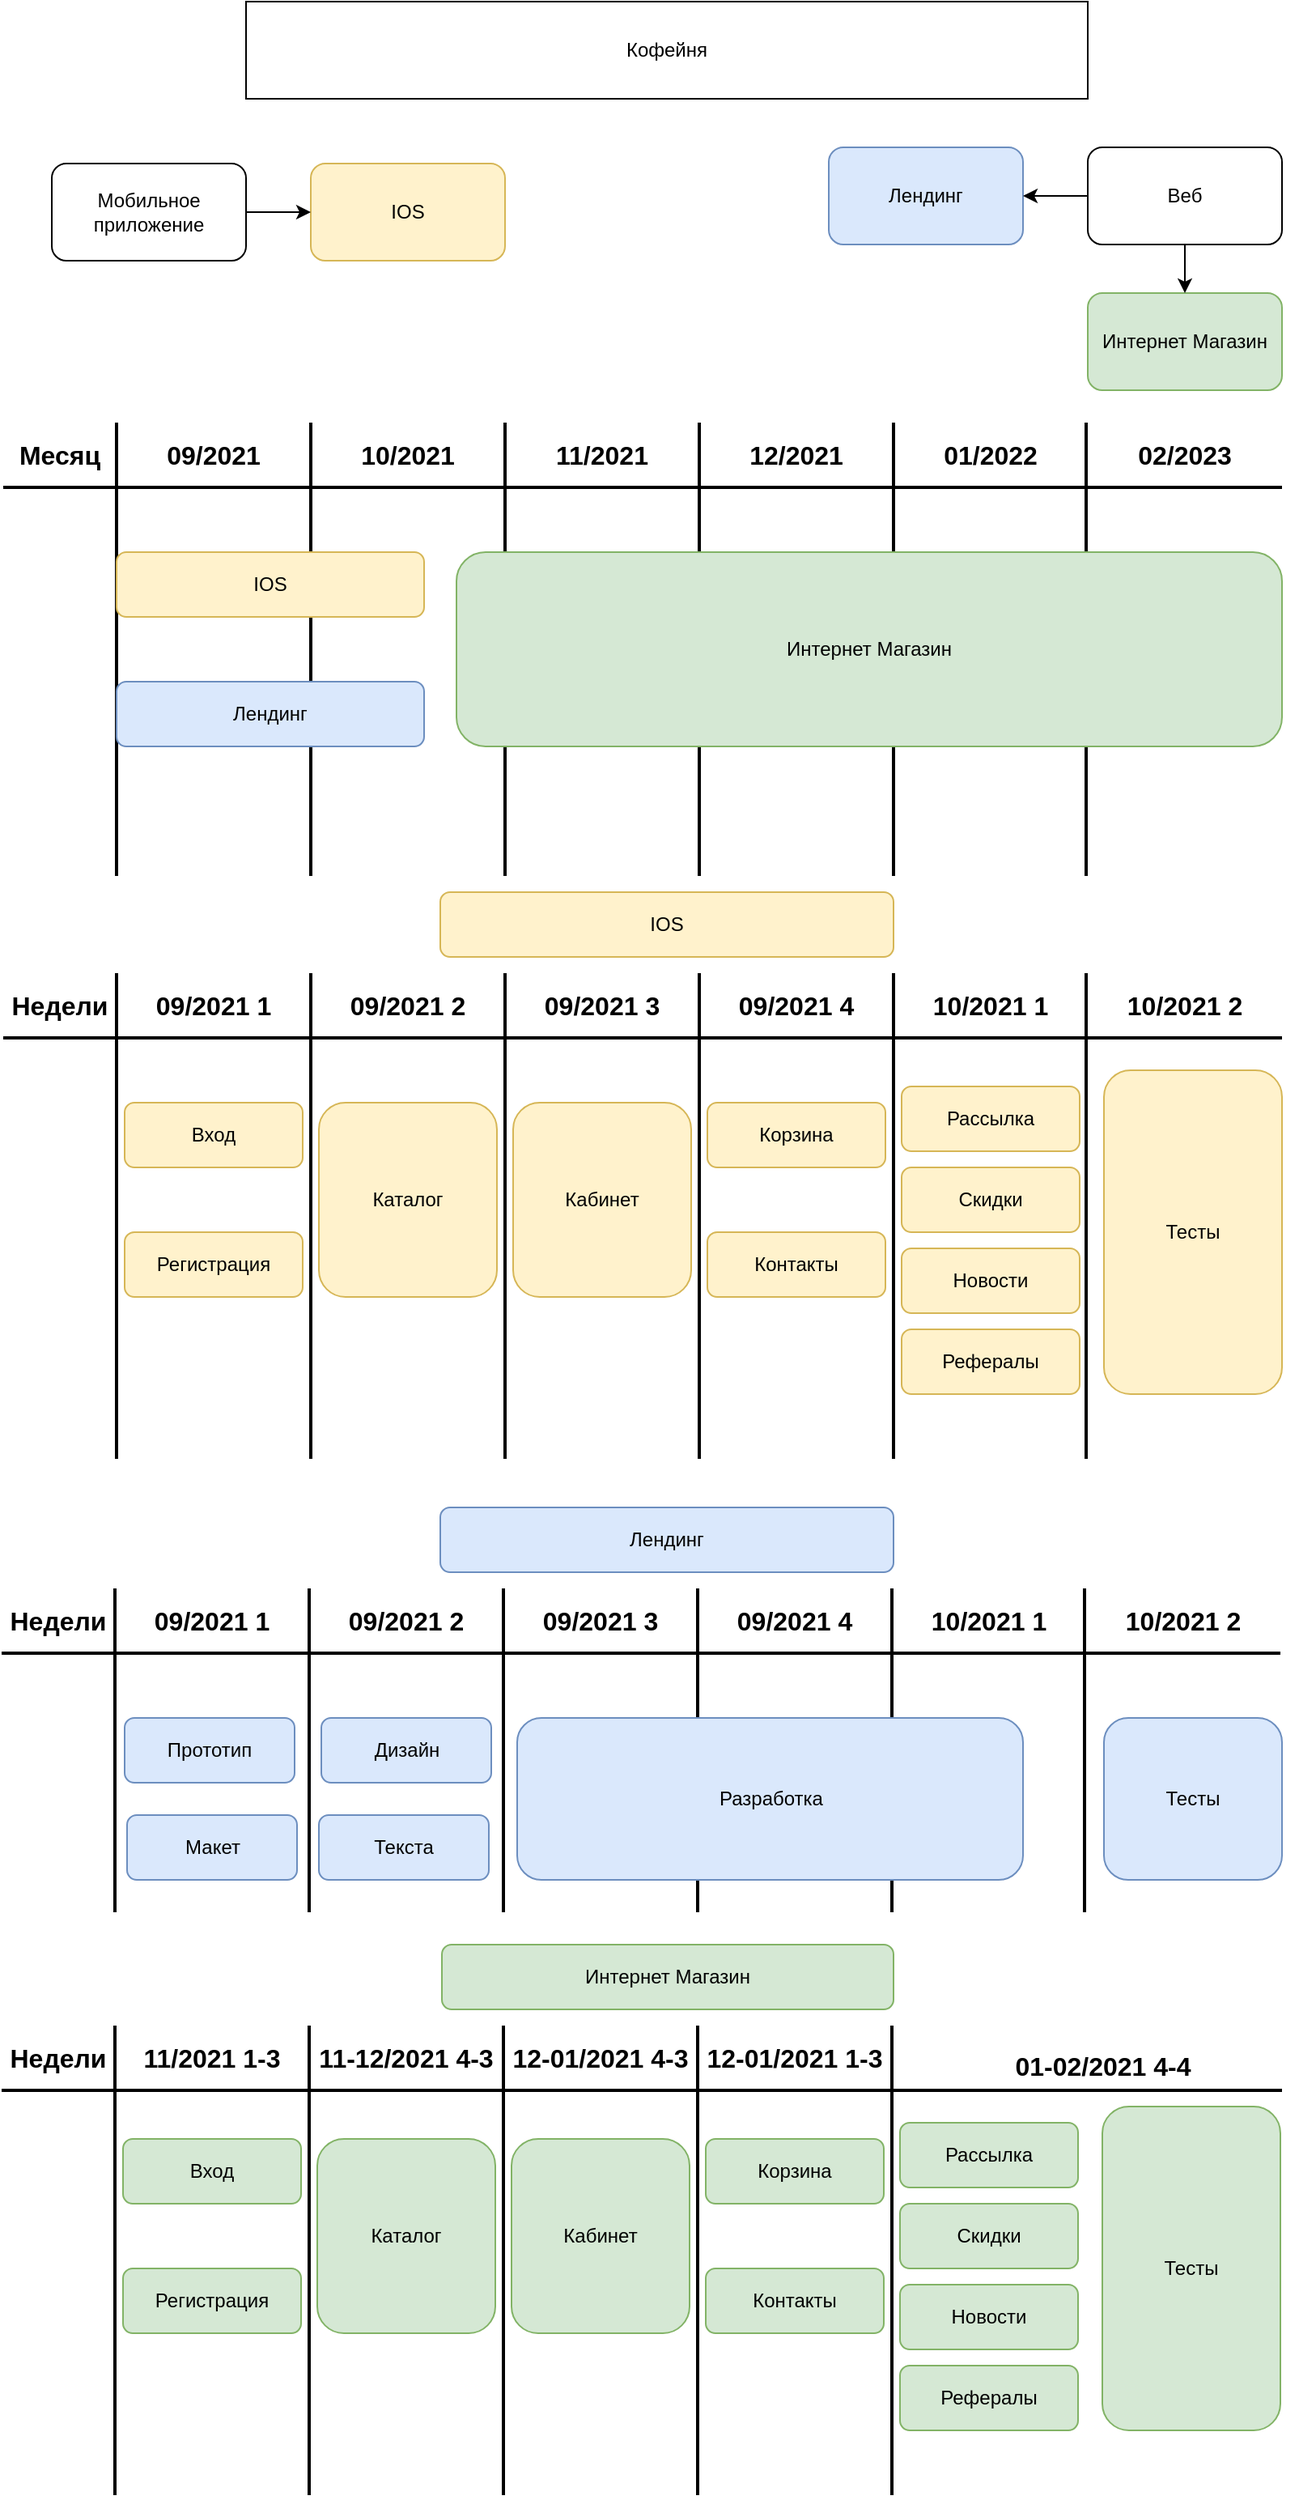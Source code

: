 <mxfile version="15.2.9" type="github">
  <diagram id="-hn5NZ6zdEqaLnMEhqdJ" name="Page-1">
    <mxGraphModel dx="1422" dy="794" grid="1" gridSize="10" guides="1" tooltips="1" connect="1" arrows="1" fold="1" page="1" pageScale="1" pageWidth="827" pageHeight="1169" math="0" shadow="0">
      <root>
        <mxCell id="0" />
        <mxCell id="1" parent="0" />
        <mxCell id="6i9DwoqVIKGJww_wzSM7-1" value="Кофейня" style="rounded=0;whiteSpace=wrap;html=1;" vertex="1" parent="1">
          <mxGeometry x="160" y="20" width="520" height="60" as="geometry" />
        </mxCell>
        <mxCell id="6i9DwoqVIKGJww_wzSM7-2" value="Мобильное приложение" style="rounded=1;whiteSpace=wrap;html=1;" vertex="1" parent="1">
          <mxGeometry x="40" y="120" width="120" height="60" as="geometry" />
        </mxCell>
        <mxCell id="6i9DwoqVIKGJww_wzSM7-3" value="Веб" style="rounded=1;whiteSpace=wrap;html=1;" vertex="1" parent="1">
          <mxGeometry x="680" y="110" width="120" height="60" as="geometry" />
        </mxCell>
        <mxCell id="6i9DwoqVIKGJww_wzSM7-5" value="IOS" style="rounded=1;whiteSpace=wrap;html=1;fillColor=#fff2cc;strokeColor=#d6b656;" vertex="1" parent="1">
          <mxGeometry x="200" y="120" width="120" height="60" as="geometry" />
        </mxCell>
        <mxCell id="6i9DwoqVIKGJww_wzSM7-6" value="Лендинг" style="rounded=1;whiteSpace=wrap;html=1;fillColor=#dae8fc;strokeColor=#6c8ebf;" vertex="1" parent="1">
          <mxGeometry x="520" y="110" width="120" height="60" as="geometry" />
        </mxCell>
        <mxCell id="6i9DwoqVIKGJww_wzSM7-7" value="Интернет Магазин" style="rounded=1;whiteSpace=wrap;html=1;fillColor=#d5e8d4;strokeColor=#82b366;" vertex="1" parent="1">
          <mxGeometry x="680" y="200" width="120" height="60" as="geometry" />
        </mxCell>
        <mxCell id="6i9DwoqVIKGJww_wzSM7-8" value="" style="endArrow=classic;html=1;exitX=1;exitY=0.5;exitDx=0;exitDy=0;entryX=0;entryY=0.5;entryDx=0;entryDy=0;" edge="1" parent="1" source="6i9DwoqVIKGJww_wzSM7-2" target="6i9DwoqVIKGJww_wzSM7-5">
          <mxGeometry width="50" height="50" relative="1" as="geometry">
            <mxPoint x="390" y="230" as="sourcePoint" />
            <mxPoint x="440" y="180" as="targetPoint" />
          </mxGeometry>
        </mxCell>
        <mxCell id="6i9DwoqVIKGJww_wzSM7-9" value="" style="endArrow=classic;html=1;exitX=0;exitY=0.5;exitDx=0;exitDy=0;" edge="1" parent="1" source="6i9DwoqVIKGJww_wzSM7-3">
          <mxGeometry width="50" height="50" relative="1" as="geometry">
            <mxPoint x="170" y="160" as="sourcePoint" />
            <mxPoint x="640" y="140" as="targetPoint" />
          </mxGeometry>
        </mxCell>
        <mxCell id="6i9DwoqVIKGJww_wzSM7-10" value="" style="endArrow=classic;html=1;exitX=0.5;exitY=1;exitDx=0;exitDy=0;entryX=0.5;entryY=0;entryDx=0;entryDy=0;" edge="1" parent="1" source="6i9DwoqVIKGJww_wzSM7-3" target="6i9DwoqVIKGJww_wzSM7-7">
          <mxGeometry width="50" height="50" relative="1" as="geometry">
            <mxPoint x="690" y="150" as="sourcePoint" />
            <mxPoint x="650" y="150" as="targetPoint" />
          </mxGeometry>
        </mxCell>
        <mxCell id="6i9DwoqVIKGJww_wzSM7-11" value="" style="endArrow=none;html=1;strokeWidth=2;exitX=0;exitY=1;exitDx=0;exitDy=0;entryX=1;entryY=1;entryDx=0;entryDy=0;" edge="1" parent="1" source="6i9DwoqVIKGJww_wzSM7-18" target="6i9DwoqVIKGJww_wzSM7-26">
          <mxGeometry width="50" height="50" relative="1" as="geometry">
            <mxPoint y="320" as="sourcePoint" />
            <mxPoint x="820" y="320" as="targetPoint" />
          </mxGeometry>
        </mxCell>
        <mxCell id="6i9DwoqVIKGJww_wzSM7-12" value="" style="endArrow=none;html=1;strokeWidth=2;" edge="1" parent="1">
          <mxGeometry width="50" height="50" relative="1" as="geometry">
            <mxPoint x="80" y="280" as="sourcePoint" />
            <mxPoint x="80" y="560" as="targetPoint" />
          </mxGeometry>
        </mxCell>
        <mxCell id="6i9DwoqVIKGJww_wzSM7-13" value="" style="endArrow=none;html=1;strokeWidth=2;" edge="1" parent="1">
          <mxGeometry width="50" height="50" relative="1" as="geometry">
            <mxPoint x="200" y="280" as="sourcePoint" />
            <mxPoint x="200" y="560" as="targetPoint" />
          </mxGeometry>
        </mxCell>
        <mxCell id="6i9DwoqVIKGJww_wzSM7-14" value="" style="endArrow=none;html=1;strokeWidth=2;" edge="1" parent="1">
          <mxGeometry width="50" height="50" relative="1" as="geometry">
            <mxPoint x="320" y="280" as="sourcePoint" />
            <mxPoint x="320" y="560" as="targetPoint" />
          </mxGeometry>
        </mxCell>
        <mxCell id="6i9DwoqVIKGJww_wzSM7-15" value="" style="endArrow=none;html=1;strokeWidth=2;" edge="1" parent="1">
          <mxGeometry width="50" height="50" relative="1" as="geometry">
            <mxPoint x="440" y="280" as="sourcePoint" />
            <mxPoint x="440" y="560" as="targetPoint" />
          </mxGeometry>
        </mxCell>
        <mxCell id="6i9DwoqVIKGJww_wzSM7-16" value="" style="endArrow=none;html=1;strokeWidth=2;" edge="1" parent="1">
          <mxGeometry width="50" height="50" relative="1" as="geometry">
            <mxPoint x="560" y="280" as="sourcePoint" />
            <mxPoint x="560" y="560" as="targetPoint" />
          </mxGeometry>
        </mxCell>
        <mxCell id="6i9DwoqVIKGJww_wzSM7-17" value="" style="endArrow=none;html=1;strokeWidth=2;" edge="1" parent="1">
          <mxGeometry width="50" height="50" relative="1" as="geometry">
            <mxPoint x="679" y="280" as="sourcePoint" />
            <mxPoint x="679" y="560" as="targetPoint" />
          </mxGeometry>
        </mxCell>
        <mxCell id="6i9DwoqVIKGJww_wzSM7-18" value="Месяц" style="text;html=1;strokeColor=none;fillColor=none;align=center;verticalAlign=middle;whiteSpace=wrap;rounded=0;fontSize=16;fontStyle=1" vertex="1" parent="1">
          <mxGeometry x="10" y="280" width="70" height="40" as="geometry" />
        </mxCell>
        <mxCell id="6i9DwoqVIKGJww_wzSM7-20" value="09/2021" style="text;html=1;strokeColor=none;fillColor=none;align=center;verticalAlign=middle;whiteSpace=wrap;rounded=0;fontSize=16;fontStyle=1" vertex="1" parent="1">
          <mxGeometry x="80" y="280" width="120" height="40" as="geometry" />
        </mxCell>
        <mxCell id="6i9DwoqVIKGJww_wzSM7-22" value="11/2021" style="text;html=1;strokeColor=none;fillColor=none;align=center;verticalAlign=middle;whiteSpace=wrap;rounded=0;fontSize=16;fontStyle=1" vertex="1" parent="1">
          <mxGeometry x="320" y="280" width="120" height="40" as="geometry" />
        </mxCell>
        <mxCell id="6i9DwoqVIKGJww_wzSM7-23" value="12/2021" style="text;html=1;strokeColor=none;fillColor=none;align=center;verticalAlign=middle;whiteSpace=wrap;rounded=0;fontSize=16;fontStyle=1" vertex="1" parent="1">
          <mxGeometry x="440" y="280" width="120" height="40" as="geometry" />
        </mxCell>
        <mxCell id="6i9DwoqVIKGJww_wzSM7-24" value="10/2021" style="text;html=1;strokeColor=none;fillColor=none;align=center;verticalAlign=middle;whiteSpace=wrap;rounded=0;fontSize=16;fontStyle=1" vertex="1" parent="1">
          <mxGeometry x="200" y="280" width="120" height="40" as="geometry" />
        </mxCell>
        <mxCell id="6i9DwoqVIKGJww_wzSM7-25" value="01/2022" style="text;html=1;strokeColor=none;fillColor=none;align=center;verticalAlign=middle;whiteSpace=wrap;rounded=0;fontSize=16;fontStyle=1" vertex="1" parent="1">
          <mxGeometry x="560" y="280" width="120" height="40" as="geometry" />
        </mxCell>
        <mxCell id="6i9DwoqVIKGJww_wzSM7-26" value="02/2023" style="text;html=1;strokeColor=none;fillColor=none;align=center;verticalAlign=middle;whiteSpace=wrap;rounded=0;fontSize=16;fontStyle=1" vertex="1" parent="1">
          <mxGeometry x="680" y="280" width="120" height="40" as="geometry" />
        </mxCell>
        <mxCell id="6i9DwoqVIKGJww_wzSM7-27" value="IOS" style="rounded=1;whiteSpace=wrap;html=1;fillColor=#fff2cc;strokeColor=#d6b656;" vertex="1" parent="1">
          <mxGeometry x="80" y="360" width="190" height="40" as="geometry" />
        </mxCell>
        <mxCell id="6i9DwoqVIKGJww_wzSM7-29" value="Лендинг" style="rounded=1;whiteSpace=wrap;html=1;fillColor=#dae8fc;strokeColor=#6c8ebf;" vertex="1" parent="1">
          <mxGeometry x="80" y="440" width="190" height="40" as="geometry" />
        </mxCell>
        <mxCell id="6i9DwoqVIKGJww_wzSM7-31" value="Интернет Магазин" style="rounded=1;whiteSpace=wrap;html=1;fillColor=#d5e8d4;strokeColor=#82b366;" vertex="1" parent="1">
          <mxGeometry x="290" y="360" width="510" height="120" as="geometry" />
        </mxCell>
        <mxCell id="6i9DwoqVIKGJww_wzSM7-33" value="" style="endArrow=none;html=1;strokeWidth=2;exitX=0;exitY=1;exitDx=0;exitDy=0;entryX=1;entryY=1;entryDx=0;entryDy=0;entryPerimeter=0;" edge="1" parent="1" source="6i9DwoqVIKGJww_wzSM7-40" target="6i9DwoqVIKGJww_wzSM7-46">
          <mxGeometry width="50" height="50" relative="1" as="geometry">
            <mxPoint y="660" as="sourcePoint" />
            <mxPoint x="820" y="660" as="targetPoint" />
          </mxGeometry>
        </mxCell>
        <mxCell id="6i9DwoqVIKGJww_wzSM7-34" value="" style="endArrow=none;html=1;strokeWidth=2;" edge="1" parent="1">
          <mxGeometry width="50" height="50" relative="1" as="geometry">
            <mxPoint x="80" y="620" as="sourcePoint" />
            <mxPoint x="80" y="920" as="targetPoint" />
          </mxGeometry>
        </mxCell>
        <mxCell id="6i9DwoqVIKGJww_wzSM7-35" value="" style="endArrow=none;html=1;strokeWidth=2;" edge="1" parent="1">
          <mxGeometry width="50" height="50" relative="1" as="geometry">
            <mxPoint x="200" y="620" as="sourcePoint" />
            <mxPoint x="200" y="920" as="targetPoint" />
          </mxGeometry>
        </mxCell>
        <mxCell id="6i9DwoqVIKGJww_wzSM7-36" value="" style="endArrow=none;html=1;strokeWidth=2;" edge="1" parent="1">
          <mxGeometry width="50" height="50" relative="1" as="geometry">
            <mxPoint x="320" y="620" as="sourcePoint" />
            <mxPoint x="320" y="920" as="targetPoint" />
          </mxGeometry>
        </mxCell>
        <mxCell id="6i9DwoqVIKGJww_wzSM7-37" value="" style="endArrow=none;html=1;strokeWidth=2;" edge="1" parent="1">
          <mxGeometry width="50" height="50" relative="1" as="geometry">
            <mxPoint x="440" y="620" as="sourcePoint" />
            <mxPoint x="440" y="920" as="targetPoint" />
          </mxGeometry>
        </mxCell>
        <mxCell id="6i9DwoqVIKGJww_wzSM7-38" value="" style="endArrow=none;html=1;strokeWidth=2;" edge="1" parent="1">
          <mxGeometry width="50" height="50" relative="1" as="geometry">
            <mxPoint x="560" y="620" as="sourcePoint" />
            <mxPoint x="560" y="920" as="targetPoint" />
          </mxGeometry>
        </mxCell>
        <mxCell id="6i9DwoqVIKGJww_wzSM7-39" value="" style="endArrow=none;html=1;strokeWidth=2;" edge="1" parent="1">
          <mxGeometry width="50" height="50" relative="1" as="geometry">
            <mxPoint x="679" y="620" as="sourcePoint" />
            <mxPoint x="679" y="920" as="targetPoint" />
          </mxGeometry>
        </mxCell>
        <mxCell id="6i9DwoqVIKGJww_wzSM7-40" value="Недели" style="text;html=1;strokeColor=none;fillColor=none;align=center;verticalAlign=middle;whiteSpace=wrap;rounded=0;fontSize=16;fontStyle=1" vertex="1" parent="1">
          <mxGeometry x="10" y="620" width="70" height="40" as="geometry" />
        </mxCell>
        <mxCell id="6i9DwoqVIKGJww_wzSM7-41" value="09/2021 1" style="text;html=1;strokeColor=none;fillColor=none;align=center;verticalAlign=middle;whiteSpace=wrap;rounded=0;fontSize=16;fontStyle=1" vertex="1" parent="1">
          <mxGeometry x="80" y="620" width="120" height="40" as="geometry" />
        </mxCell>
        <mxCell id="6i9DwoqVIKGJww_wzSM7-42" value="09/2021 3" style="text;html=1;strokeColor=none;fillColor=none;align=center;verticalAlign=middle;whiteSpace=wrap;rounded=0;fontSize=16;fontStyle=1" vertex="1" parent="1">
          <mxGeometry x="320" y="620" width="120" height="40" as="geometry" />
        </mxCell>
        <mxCell id="6i9DwoqVIKGJww_wzSM7-43" value="09/2021 4" style="text;html=1;strokeColor=none;fillColor=none;align=center;verticalAlign=middle;whiteSpace=wrap;rounded=0;fontSize=16;fontStyle=1" vertex="1" parent="1">
          <mxGeometry x="440" y="620" width="120" height="40" as="geometry" />
        </mxCell>
        <mxCell id="6i9DwoqVIKGJww_wzSM7-44" value="09/2021 2" style="text;html=1;strokeColor=none;fillColor=none;align=center;verticalAlign=middle;whiteSpace=wrap;rounded=0;fontSize=16;fontStyle=1" vertex="1" parent="1">
          <mxGeometry x="200" y="620" width="120" height="40" as="geometry" />
        </mxCell>
        <mxCell id="6i9DwoqVIKGJww_wzSM7-45" value="10/2021 1" style="text;html=1;strokeColor=none;fillColor=none;align=center;verticalAlign=middle;whiteSpace=wrap;rounded=0;fontSize=16;fontStyle=1" vertex="1" parent="1">
          <mxGeometry x="560" y="620" width="120" height="40" as="geometry" />
        </mxCell>
        <mxCell id="6i9DwoqVIKGJww_wzSM7-46" value="10/2021 2" style="text;html=1;strokeColor=none;fillColor=none;align=center;verticalAlign=middle;whiteSpace=wrap;rounded=0;fontSize=16;fontStyle=1" vertex="1" parent="1">
          <mxGeometry x="680" y="620" width="120" height="40" as="geometry" />
        </mxCell>
        <mxCell id="6i9DwoqVIKGJww_wzSM7-47" value="IOS" style="rounded=1;whiteSpace=wrap;html=1;fillColor=#fff2cc;strokeColor=#d6b656;" vertex="1" parent="1">
          <mxGeometry x="280" y="570" width="280" height="40" as="geometry" />
        </mxCell>
        <mxCell id="6i9DwoqVIKGJww_wzSM7-53" value="Вход" style="rounded=1;whiteSpace=wrap;html=1;fillColor=#fff2cc;strokeColor=#d6b656;" vertex="1" parent="1">
          <mxGeometry x="85" y="700" width="110" height="40" as="geometry" />
        </mxCell>
        <mxCell id="6i9DwoqVIKGJww_wzSM7-55" value="Регистрация" style="rounded=1;whiteSpace=wrap;html=1;fillColor=#fff2cc;strokeColor=#d6b656;" vertex="1" parent="1">
          <mxGeometry x="85" y="780" width="110" height="40" as="geometry" />
        </mxCell>
        <mxCell id="6i9DwoqVIKGJww_wzSM7-56" value="Каталог" style="rounded=1;whiteSpace=wrap;html=1;fillColor=#fff2cc;strokeColor=#d6b656;" vertex="1" parent="1">
          <mxGeometry x="205" y="700" width="110" height="120" as="geometry" />
        </mxCell>
        <mxCell id="6i9DwoqVIKGJww_wzSM7-57" value="Кабинет" style="rounded=1;whiteSpace=wrap;html=1;fillColor=#fff2cc;strokeColor=#d6b656;" vertex="1" parent="1">
          <mxGeometry x="325" y="700" width="110" height="120" as="geometry" />
        </mxCell>
        <mxCell id="6i9DwoqVIKGJww_wzSM7-58" value="Корзина" style="rounded=1;whiteSpace=wrap;html=1;fillColor=#fff2cc;strokeColor=#d6b656;" vertex="1" parent="1">
          <mxGeometry x="445" y="700" width="110" height="40" as="geometry" />
        </mxCell>
        <mxCell id="6i9DwoqVIKGJww_wzSM7-59" value="Контакты" style="rounded=1;whiteSpace=wrap;html=1;fillColor=#fff2cc;strokeColor=#d6b656;" vertex="1" parent="1">
          <mxGeometry x="445" y="780" width="110" height="40" as="geometry" />
        </mxCell>
        <mxCell id="6i9DwoqVIKGJww_wzSM7-60" value="Рассылка" style="rounded=1;whiteSpace=wrap;html=1;fillColor=#fff2cc;strokeColor=#d6b656;" vertex="1" parent="1">
          <mxGeometry x="565" y="690" width="110" height="40" as="geometry" />
        </mxCell>
        <mxCell id="6i9DwoqVIKGJww_wzSM7-61" value="Новости" style="rounded=1;whiteSpace=wrap;html=1;fillColor=#fff2cc;strokeColor=#d6b656;" vertex="1" parent="1">
          <mxGeometry x="565" y="790" width="110" height="40" as="geometry" />
        </mxCell>
        <mxCell id="6i9DwoqVIKGJww_wzSM7-62" value="Скидки" style="rounded=1;whiteSpace=wrap;html=1;fillColor=#fff2cc;strokeColor=#d6b656;" vertex="1" parent="1">
          <mxGeometry x="565" y="740" width="110" height="40" as="geometry" />
        </mxCell>
        <mxCell id="6i9DwoqVIKGJww_wzSM7-63" value="Рефералы" style="rounded=1;whiteSpace=wrap;html=1;fillColor=#fff2cc;strokeColor=#d6b656;" vertex="1" parent="1">
          <mxGeometry x="565" y="840" width="110" height="40" as="geometry" />
        </mxCell>
        <mxCell id="6i9DwoqVIKGJww_wzSM7-64" value="Тесты" style="rounded=1;whiteSpace=wrap;html=1;fillColor=#fff2cc;strokeColor=#d6b656;" vertex="1" parent="1">
          <mxGeometry x="690" y="680" width="110" height="200" as="geometry" />
        </mxCell>
        <mxCell id="6i9DwoqVIKGJww_wzSM7-65" value="" style="endArrow=none;html=1;strokeWidth=2;exitX=0;exitY=1;exitDx=0;exitDy=0;entryX=1;entryY=1;entryDx=0;entryDy=0;" edge="1" parent="1" source="6i9DwoqVIKGJww_wzSM7-72" target="6i9DwoqVIKGJww_wzSM7-78">
          <mxGeometry width="50" height="50" relative="1" as="geometry">
            <mxPoint x="-1" y="1040" as="sourcePoint" />
            <mxPoint x="819" y="1040" as="targetPoint" />
          </mxGeometry>
        </mxCell>
        <mxCell id="6i9DwoqVIKGJww_wzSM7-66" value="" style="endArrow=none;html=1;strokeWidth=2;" edge="1" parent="1">
          <mxGeometry width="50" height="50" relative="1" as="geometry">
            <mxPoint x="79" y="1000" as="sourcePoint" />
            <mxPoint x="79" y="1200" as="targetPoint" />
          </mxGeometry>
        </mxCell>
        <mxCell id="6i9DwoqVIKGJww_wzSM7-67" value="" style="endArrow=none;html=1;strokeWidth=2;" edge="1" parent="1">
          <mxGeometry width="50" height="50" relative="1" as="geometry">
            <mxPoint x="199" y="1000" as="sourcePoint" />
            <mxPoint x="199" y="1200" as="targetPoint" />
          </mxGeometry>
        </mxCell>
        <mxCell id="6i9DwoqVIKGJww_wzSM7-68" value="" style="endArrow=none;html=1;strokeWidth=2;" edge="1" parent="1">
          <mxGeometry width="50" height="50" relative="1" as="geometry">
            <mxPoint x="319" y="1000" as="sourcePoint" />
            <mxPoint x="319" y="1200" as="targetPoint" />
          </mxGeometry>
        </mxCell>
        <mxCell id="6i9DwoqVIKGJww_wzSM7-69" value="" style="endArrow=none;html=1;strokeWidth=2;" edge="1" parent="1">
          <mxGeometry width="50" height="50" relative="1" as="geometry">
            <mxPoint x="439" y="1000" as="sourcePoint" />
            <mxPoint x="439" y="1200" as="targetPoint" />
          </mxGeometry>
        </mxCell>
        <mxCell id="6i9DwoqVIKGJww_wzSM7-70" value="" style="endArrow=none;html=1;strokeWidth=2;" edge="1" parent="1">
          <mxGeometry width="50" height="50" relative="1" as="geometry">
            <mxPoint x="559" y="1000" as="sourcePoint" />
            <mxPoint x="559" y="1200" as="targetPoint" />
          </mxGeometry>
        </mxCell>
        <mxCell id="6i9DwoqVIKGJww_wzSM7-71" value="" style="endArrow=none;html=1;strokeWidth=2;" edge="1" parent="1">
          <mxGeometry width="50" height="50" relative="1" as="geometry">
            <mxPoint x="678" y="1000" as="sourcePoint" />
            <mxPoint x="678" y="1200" as="targetPoint" />
          </mxGeometry>
        </mxCell>
        <mxCell id="6i9DwoqVIKGJww_wzSM7-72" value="Недели" style="text;html=1;strokeColor=none;fillColor=none;align=center;verticalAlign=middle;whiteSpace=wrap;rounded=0;fontSize=16;fontStyle=1" vertex="1" parent="1">
          <mxGeometry x="9" y="1000" width="70" height="40" as="geometry" />
        </mxCell>
        <mxCell id="6i9DwoqVIKGJww_wzSM7-73" value="09/2021 1" style="text;html=1;strokeColor=none;fillColor=none;align=center;verticalAlign=middle;whiteSpace=wrap;rounded=0;fontSize=16;fontStyle=1" vertex="1" parent="1">
          <mxGeometry x="79" y="1000" width="120" height="40" as="geometry" />
        </mxCell>
        <mxCell id="6i9DwoqVIKGJww_wzSM7-74" value="09/2021 3" style="text;html=1;strokeColor=none;fillColor=none;align=center;verticalAlign=middle;whiteSpace=wrap;rounded=0;fontSize=16;fontStyle=1" vertex="1" parent="1">
          <mxGeometry x="319" y="1000" width="120" height="40" as="geometry" />
        </mxCell>
        <mxCell id="6i9DwoqVIKGJww_wzSM7-75" value="09/2021 4" style="text;html=1;strokeColor=none;fillColor=none;align=center;verticalAlign=middle;whiteSpace=wrap;rounded=0;fontSize=16;fontStyle=1" vertex="1" parent="1">
          <mxGeometry x="439" y="1000" width="120" height="40" as="geometry" />
        </mxCell>
        <mxCell id="6i9DwoqVIKGJww_wzSM7-76" value="09/2021 2" style="text;html=1;strokeColor=none;fillColor=none;align=center;verticalAlign=middle;whiteSpace=wrap;rounded=0;fontSize=16;fontStyle=1" vertex="1" parent="1">
          <mxGeometry x="199" y="1000" width="120" height="40" as="geometry" />
        </mxCell>
        <mxCell id="6i9DwoqVIKGJww_wzSM7-77" value="10/2021 1" style="text;html=1;strokeColor=none;fillColor=none;align=center;verticalAlign=middle;whiteSpace=wrap;rounded=0;fontSize=16;fontStyle=1" vertex="1" parent="1">
          <mxGeometry x="559" y="1000" width="120" height="40" as="geometry" />
        </mxCell>
        <mxCell id="6i9DwoqVIKGJww_wzSM7-78" value="10/2021 2" style="text;html=1;strokeColor=none;fillColor=none;align=center;verticalAlign=middle;whiteSpace=wrap;rounded=0;fontSize=16;fontStyle=1" vertex="1" parent="1">
          <mxGeometry x="679" y="1000" width="120" height="40" as="geometry" />
        </mxCell>
        <mxCell id="6i9DwoqVIKGJww_wzSM7-91" value="Лендинг" style="rounded=1;whiteSpace=wrap;html=1;fillColor=#dae8fc;strokeColor=#6c8ebf;" vertex="1" parent="1">
          <mxGeometry x="280" y="950" width="280" height="40" as="geometry" />
        </mxCell>
        <mxCell id="6i9DwoqVIKGJww_wzSM7-93" value="Прототип" style="rounded=1;whiteSpace=wrap;html=1;fillColor=#dae8fc;strokeColor=#6c8ebf;" vertex="1" parent="1">
          <mxGeometry x="85" y="1080" width="105" height="40" as="geometry" />
        </mxCell>
        <mxCell id="6i9DwoqVIKGJww_wzSM7-94" value="Макет" style="rounded=1;whiteSpace=wrap;html=1;fillColor=#dae8fc;strokeColor=#6c8ebf;" vertex="1" parent="1">
          <mxGeometry x="86.5" y="1140" width="105" height="40" as="geometry" />
        </mxCell>
        <mxCell id="6i9DwoqVIKGJww_wzSM7-95" value="Дизайн" style="rounded=1;whiteSpace=wrap;html=1;fillColor=#dae8fc;strokeColor=#6c8ebf;" vertex="1" parent="1">
          <mxGeometry x="206.5" y="1080" width="105" height="40" as="geometry" />
        </mxCell>
        <mxCell id="6i9DwoqVIKGJww_wzSM7-96" value="Текста" style="rounded=1;whiteSpace=wrap;html=1;fillColor=#dae8fc;strokeColor=#6c8ebf;" vertex="1" parent="1">
          <mxGeometry x="205" y="1140" width="105" height="40" as="geometry" />
        </mxCell>
        <mxCell id="6i9DwoqVIKGJww_wzSM7-97" value="Разработка" style="rounded=1;whiteSpace=wrap;html=1;fillColor=#dae8fc;strokeColor=#6c8ebf;" vertex="1" parent="1">
          <mxGeometry x="327.5" y="1080" width="312.5" height="100" as="geometry" />
        </mxCell>
        <mxCell id="6i9DwoqVIKGJww_wzSM7-98" value="Тесты" style="rounded=1;whiteSpace=wrap;html=1;fillColor=#dae8fc;strokeColor=#6c8ebf;" vertex="1" parent="1">
          <mxGeometry x="690" y="1080" width="110" height="100" as="geometry" />
        </mxCell>
        <mxCell id="6i9DwoqVIKGJww_wzSM7-99" value="" style="endArrow=none;html=1;strokeWidth=2;exitX=0;exitY=1;exitDx=0;exitDy=0;" edge="1" parent="1" source="6i9DwoqVIKGJww_wzSM7-106">
          <mxGeometry width="50" height="50" relative="1" as="geometry">
            <mxPoint x="-1" y="1310" as="sourcePoint" />
            <mxPoint x="800" y="1310" as="targetPoint" />
          </mxGeometry>
        </mxCell>
        <mxCell id="6i9DwoqVIKGJww_wzSM7-100" value="" style="endArrow=none;html=1;strokeWidth=2;" edge="1" parent="1">
          <mxGeometry width="50" height="50" relative="1" as="geometry">
            <mxPoint x="79" y="1270" as="sourcePoint" />
            <mxPoint x="79" y="1560" as="targetPoint" />
          </mxGeometry>
        </mxCell>
        <mxCell id="6i9DwoqVIKGJww_wzSM7-101" value="" style="endArrow=none;html=1;strokeWidth=2;" edge="1" parent="1">
          <mxGeometry width="50" height="50" relative="1" as="geometry">
            <mxPoint x="199" y="1270" as="sourcePoint" />
            <mxPoint x="199" y="1560" as="targetPoint" />
          </mxGeometry>
        </mxCell>
        <mxCell id="6i9DwoqVIKGJww_wzSM7-102" value="" style="endArrow=none;html=1;strokeWidth=2;" edge="1" parent="1">
          <mxGeometry width="50" height="50" relative="1" as="geometry">
            <mxPoint x="319" y="1270" as="sourcePoint" />
            <mxPoint x="319" y="1560" as="targetPoint" />
          </mxGeometry>
        </mxCell>
        <mxCell id="6i9DwoqVIKGJww_wzSM7-103" value="" style="endArrow=none;html=1;strokeWidth=2;" edge="1" parent="1">
          <mxGeometry width="50" height="50" relative="1" as="geometry">
            <mxPoint x="439" y="1270" as="sourcePoint" />
            <mxPoint x="439" y="1560" as="targetPoint" />
          </mxGeometry>
        </mxCell>
        <mxCell id="6i9DwoqVIKGJww_wzSM7-104" value="" style="endArrow=none;html=1;strokeWidth=2;" edge="1" parent="1">
          <mxGeometry width="50" height="50" relative="1" as="geometry">
            <mxPoint x="559" y="1270" as="sourcePoint" />
            <mxPoint x="559" y="1560" as="targetPoint" />
          </mxGeometry>
        </mxCell>
        <mxCell id="6i9DwoqVIKGJww_wzSM7-106" value="Недели" style="text;html=1;strokeColor=none;fillColor=none;align=center;verticalAlign=middle;whiteSpace=wrap;rounded=0;fontSize=16;fontStyle=1" vertex="1" parent="1">
          <mxGeometry x="9" y="1270" width="70" height="40" as="geometry" />
        </mxCell>
        <mxCell id="6i9DwoqVIKGJww_wzSM7-107" value="11/2021 1-3" style="text;html=1;strokeColor=none;fillColor=none;align=center;verticalAlign=middle;whiteSpace=wrap;rounded=0;fontSize=16;fontStyle=1" vertex="1" parent="1">
          <mxGeometry x="79" y="1270" width="120" height="40" as="geometry" />
        </mxCell>
        <mxCell id="6i9DwoqVIKGJww_wzSM7-108" value="12-01/2021 4-3" style="text;html=1;strokeColor=none;fillColor=none;align=center;verticalAlign=middle;whiteSpace=wrap;rounded=0;fontSize=16;fontStyle=1" vertex="1" parent="1">
          <mxGeometry x="319" y="1270" width="120" height="40" as="geometry" />
        </mxCell>
        <mxCell id="6i9DwoqVIKGJww_wzSM7-109" value="12-01/2021 1-3" style="text;html=1;strokeColor=none;fillColor=none;align=center;verticalAlign=middle;whiteSpace=wrap;rounded=0;fontSize=16;fontStyle=1" vertex="1" parent="1">
          <mxGeometry x="439" y="1270" width="120" height="40" as="geometry" />
        </mxCell>
        <mxCell id="6i9DwoqVIKGJww_wzSM7-110" value="11-12/2021 4-3" style="text;html=1;strokeColor=none;fillColor=none;align=center;verticalAlign=middle;whiteSpace=wrap;rounded=0;fontSize=16;fontStyle=1" vertex="1" parent="1">
          <mxGeometry x="199" y="1270" width="120" height="40" as="geometry" />
        </mxCell>
        <mxCell id="6i9DwoqVIKGJww_wzSM7-111" value="01-02/2021 4-4" style="text;html=1;strokeColor=none;fillColor=none;align=center;verticalAlign=middle;whiteSpace=wrap;rounded=0;fontSize=16;fontStyle=1" vertex="1" parent="1">
          <mxGeometry x="559" y="1280" width="261" height="30" as="geometry" />
        </mxCell>
        <mxCell id="6i9DwoqVIKGJww_wzSM7-120" value="Интернет Магазин" style="rounded=1;whiteSpace=wrap;html=1;fillColor=#d5e8d4;strokeColor=#82b366;" vertex="1" parent="1">
          <mxGeometry x="281" y="1220" width="279" height="40" as="geometry" />
        </mxCell>
        <mxCell id="6i9DwoqVIKGJww_wzSM7-123" value="Вход" style="rounded=1;whiteSpace=wrap;html=1;fillColor=#d5e8d4;strokeColor=#82b366;" vertex="1" parent="1">
          <mxGeometry x="84" y="1340" width="110" height="40" as="geometry" />
        </mxCell>
        <mxCell id="6i9DwoqVIKGJww_wzSM7-124" value="Регистрация" style="rounded=1;whiteSpace=wrap;html=1;fillColor=#d5e8d4;strokeColor=#82b366;" vertex="1" parent="1">
          <mxGeometry x="84" y="1420" width="110" height="40" as="geometry" />
        </mxCell>
        <mxCell id="6i9DwoqVIKGJww_wzSM7-125" value="Каталог" style="rounded=1;whiteSpace=wrap;html=1;fillColor=#d5e8d4;strokeColor=#82b366;" vertex="1" parent="1">
          <mxGeometry x="204" y="1340" width="110" height="120" as="geometry" />
        </mxCell>
        <mxCell id="6i9DwoqVIKGJww_wzSM7-126" value="Кабинет" style="rounded=1;whiteSpace=wrap;html=1;fillColor=#d5e8d4;strokeColor=#82b366;" vertex="1" parent="1">
          <mxGeometry x="324" y="1340" width="110" height="120" as="geometry" />
        </mxCell>
        <mxCell id="6i9DwoqVIKGJww_wzSM7-127" value="Корзина" style="rounded=1;whiteSpace=wrap;html=1;fillColor=#d5e8d4;strokeColor=#82b366;" vertex="1" parent="1">
          <mxGeometry x="444" y="1340" width="110" height="40" as="geometry" />
        </mxCell>
        <mxCell id="6i9DwoqVIKGJww_wzSM7-128" value="Контакты" style="rounded=1;whiteSpace=wrap;html=1;fillColor=#d5e8d4;strokeColor=#82b366;" vertex="1" parent="1">
          <mxGeometry x="444" y="1420" width="110" height="40" as="geometry" />
        </mxCell>
        <mxCell id="6i9DwoqVIKGJww_wzSM7-129" value="Рассылка" style="rounded=1;whiteSpace=wrap;html=1;fillColor=#d5e8d4;strokeColor=#82b366;" vertex="1" parent="1">
          <mxGeometry x="564" y="1330" width="110" height="40" as="geometry" />
        </mxCell>
        <mxCell id="6i9DwoqVIKGJww_wzSM7-130" value="Новости" style="rounded=1;whiteSpace=wrap;html=1;fillColor=#d5e8d4;strokeColor=#82b366;" vertex="1" parent="1">
          <mxGeometry x="564" y="1430" width="110" height="40" as="geometry" />
        </mxCell>
        <mxCell id="6i9DwoqVIKGJww_wzSM7-131" value="Скидки" style="rounded=1;whiteSpace=wrap;html=1;fillColor=#d5e8d4;strokeColor=#82b366;" vertex="1" parent="1">
          <mxGeometry x="564" y="1380" width="110" height="40" as="geometry" />
        </mxCell>
        <mxCell id="6i9DwoqVIKGJww_wzSM7-132" value="Рефералы" style="rounded=1;whiteSpace=wrap;html=1;fillColor=#d5e8d4;strokeColor=#82b366;" vertex="1" parent="1">
          <mxGeometry x="564" y="1480" width="110" height="40" as="geometry" />
        </mxCell>
        <mxCell id="6i9DwoqVIKGJww_wzSM7-133" value="Тесты" style="rounded=1;whiteSpace=wrap;html=1;fillColor=#d5e8d4;strokeColor=#82b366;" vertex="1" parent="1">
          <mxGeometry x="689" y="1320" width="110" height="200" as="geometry" />
        </mxCell>
      </root>
    </mxGraphModel>
  </diagram>
</mxfile>
